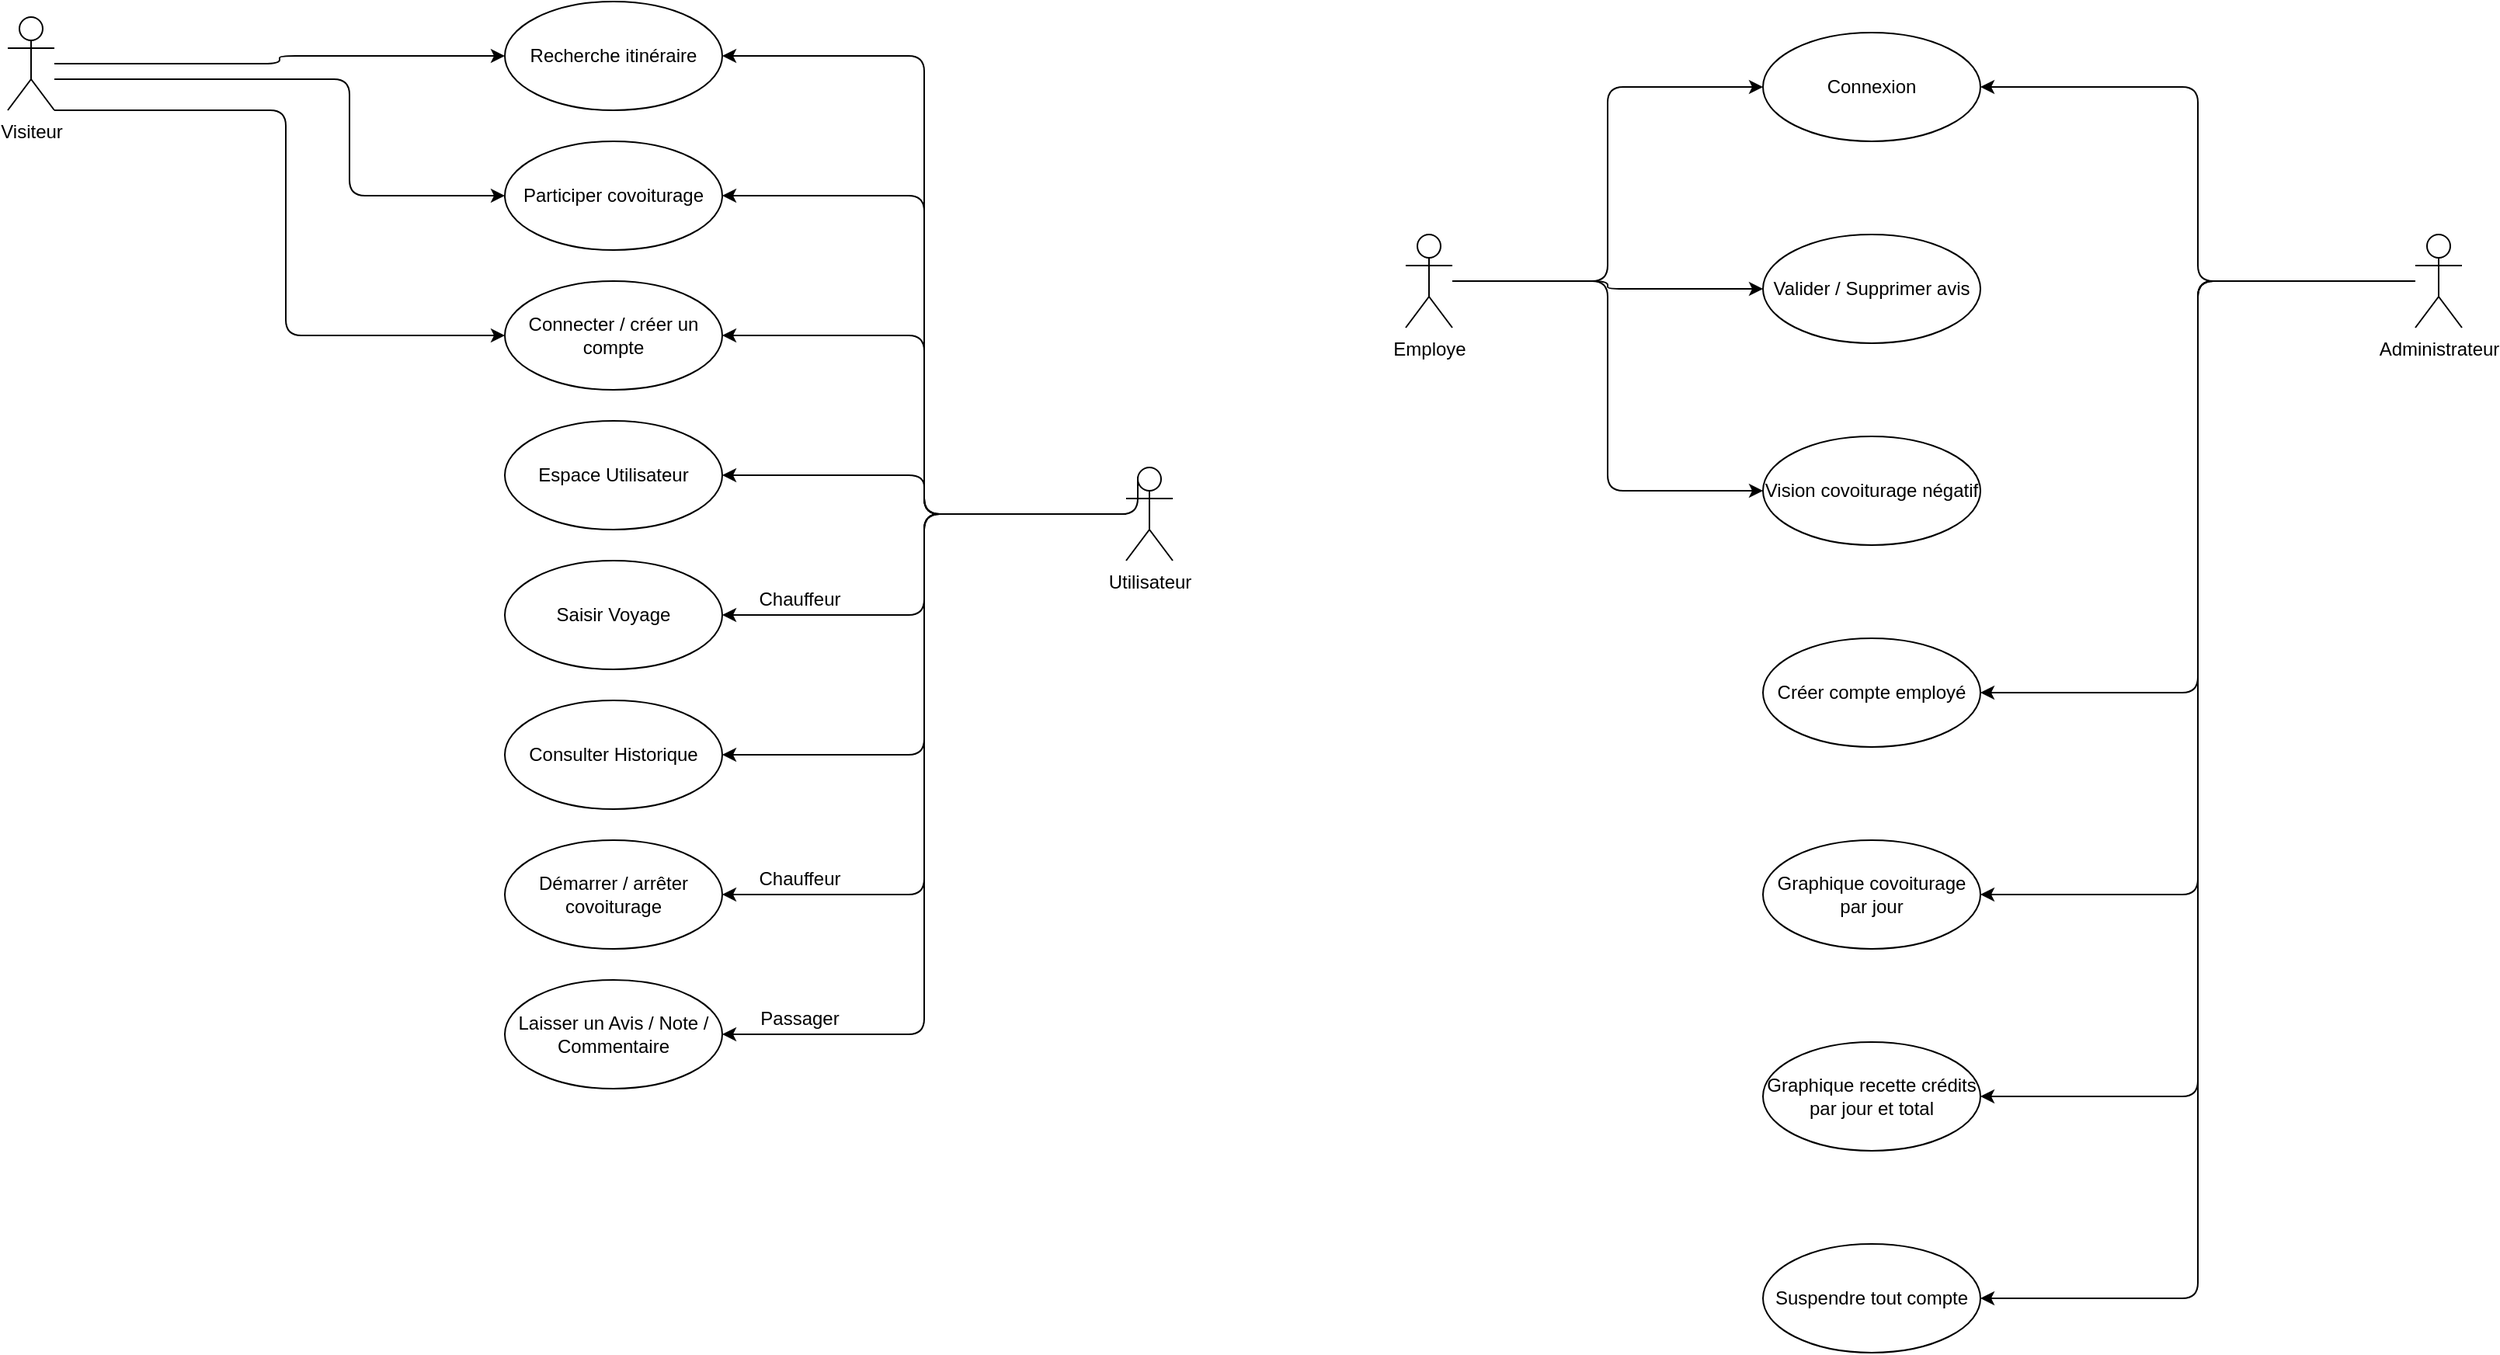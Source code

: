 <mxfile version="27.0.9">
  <diagram name="Page-1" id="wh1ZHQTUyQjFVehHirpH">
    <mxGraphModel dx="1661" dy="973" grid="1" gridSize="10" guides="1" tooltips="1" connect="1" arrows="1" fold="1" page="1" pageScale="1" pageWidth="827" pageHeight="1169" math="0" shadow="0">
      <root>
        <mxCell id="0" />
        <mxCell id="1" parent="0" />
        <mxCell id="jVJAtKLM6IIFhNEzY9in-26" style="edgeStyle=orthogonalEdgeStyle;rounded=1;orthogonalLoop=1;jettySize=auto;html=1;entryX=0;entryY=0.5;entryDx=0;entryDy=0;" edge="1" parent="1" source="jVJAtKLM6IIFhNEzY9in-2" target="jVJAtKLM6IIFhNEzY9in-31">
          <mxGeometry relative="1" as="geometry">
            <mxPoint x="358.5" y="175" as="targetPoint" />
            <Array as="points">
              <mxPoint x="250" y="90" />
              <mxPoint x="250" y="165" />
            </Array>
          </mxGeometry>
        </mxCell>
        <mxCell id="jVJAtKLM6IIFhNEzY9in-27" style="edgeStyle=orthogonalEdgeStyle;rounded=1;orthogonalLoop=1;jettySize=auto;html=1;entryX=0;entryY=0.5;entryDx=0;entryDy=0;" edge="1" parent="1" source="jVJAtKLM6IIFhNEzY9in-2" target="jVJAtKLM6IIFhNEzY9in-34">
          <mxGeometry relative="1" as="geometry">
            <mxPoint x="358" y="255" as="targetPoint" />
            <Array as="points">
              <mxPoint x="209" y="110" />
              <mxPoint x="209" y="255" />
            </Array>
          </mxGeometry>
        </mxCell>
        <mxCell id="jVJAtKLM6IIFhNEzY9in-33" style="edgeStyle=orthogonalEdgeStyle;rounded=1;orthogonalLoop=1;jettySize=auto;html=1;entryX=0;entryY=0.5;entryDx=0;entryDy=0;" edge="1" parent="1" source="jVJAtKLM6IIFhNEzY9in-2" target="jVJAtKLM6IIFhNEzY9in-32">
          <mxGeometry relative="1" as="geometry" />
        </mxCell>
        <mxCell id="jVJAtKLM6IIFhNEzY9in-2" value="Visiteur" style="shape=umlActor;verticalLabelPosition=bottom;verticalAlign=top;html=1;rounded=1;" vertex="1" parent="1">
          <mxGeometry x="30" y="50" width="30" height="60" as="geometry" />
        </mxCell>
        <mxCell id="jVJAtKLM6IIFhNEzY9in-41" style="edgeStyle=orthogonalEdgeStyle;rounded=1;orthogonalLoop=1;jettySize=auto;html=1;entryX=1;entryY=0.5;entryDx=0;entryDy=0;" edge="1" parent="1" source="jVJAtKLM6IIFhNEzY9in-3" target="jVJAtKLM6IIFhNEzY9in-32">
          <mxGeometry relative="1" as="geometry" />
        </mxCell>
        <mxCell id="jVJAtKLM6IIFhNEzY9in-42" style="edgeStyle=orthogonalEdgeStyle;rounded=1;orthogonalLoop=1;jettySize=auto;html=1;entryX=1;entryY=0.5;entryDx=0;entryDy=0;" edge="1" parent="1" source="jVJAtKLM6IIFhNEzY9in-3" target="jVJAtKLM6IIFhNEzY9in-31">
          <mxGeometry relative="1" as="geometry" />
        </mxCell>
        <mxCell id="jVJAtKLM6IIFhNEzY9in-43" style="edgeStyle=orthogonalEdgeStyle;rounded=1;orthogonalLoop=1;jettySize=auto;html=1;entryX=1;entryY=0.5;entryDx=0;entryDy=0;" edge="1" parent="1" source="jVJAtKLM6IIFhNEzY9in-3" target="jVJAtKLM6IIFhNEzY9in-34">
          <mxGeometry relative="1" as="geometry" />
        </mxCell>
        <mxCell id="jVJAtKLM6IIFhNEzY9in-44" style="edgeStyle=orthogonalEdgeStyle;rounded=1;orthogonalLoop=1;jettySize=auto;html=1;exitX=0.25;exitY=0.1;exitDx=0;exitDy=0;exitPerimeter=0;entryX=1;entryY=0.5;entryDx=0;entryDy=0;" edge="1" parent="1" source="jVJAtKLM6IIFhNEzY9in-3" target="jVJAtKLM6IIFhNEzY9in-35">
          <mxGeometry relative="1" as="geometry">
            <Array as="points">
              <mxPoint x="757" y="370" />
              <mxPoint x="620" y="370" />
              <mxPoint x="620" y="345" />
            </Array>
          </mxGeometry>
        </mxCell>
        <mxCell id="jVJAtKLM6IIFhNEzY9in-45" style="edgeStyle=orthogonalEdgeStyle;rounded=1;orthogonalLoop=1;jettySize=auto;html=1;entryX=1;entryY=0.5;entryDx=0;entryDy=0;" edge="1" parent="1" source="jVJAtKLM6IIFhNEzY9in-3" target="jVJAtKLM6IIFhNEzY9in-36">
          <mxGeometry relative="1" as="geometry" />
        </mxCell>
        <mxCell id="jVJAtKLM6IIFhNEzY9in-46" style="edgeStyle=orthogonalEdgeStyle;rounded=1;orthogonalLoop=1;jettySize=auto;html=1;entryX=1;entryY=0.5;entryDx=0;entryDy=0;" edge="1" parent="1" source="jVJAtKLM6IIFhNEzY9in-3" target="jVJAtKLM6IIFhNEzY9in-37">
          <mxGeometry relative="1" as="geometry" />
        </mxCell>
        <mxCell id="jVJAtKLM6IIFhNEzY9in-47" style="edgeStyle=orthogonalEdgeStyle;rounded=1;orthogonalLoop=1;jettySize=auto;html=1;entryX=1;entryY=0.5;entryDx=0;entryDy=0;" edge="1" parent="1" source="jVJAtKLM6IIFhNEzY9in-3" target="jVJAtKLM6IIFhNEzY9in-38">
          <mxGeometry relative="1" as="geometry" />
        </mxCell>
        <mxCell id="jVJAtKLM6IIFhNEzY9in-48" style="edgeStyle=orthogonalEdgeStyle;rounded=1;orthogonalLoop=1;jettySize=auto;html=1;entryX=1;entryY=0.5;entryDx=0;entryDy=0;" edge="1" parent="1" source="jVJAtKLM6IIFhNEzY9in-3" target="jVJAtKLM6IIFhNEzY9in-39">
          <mxGeometry relative="1" as="geometry" />
        </mxCell>
        <mxCell id="jVJAtKLM6IIFhNEzY9in-3" value="Utilisateur" style="shape=umlActor;verticalLabelPosition=bottom;verticalAlign=top;html=1;rounded=1;" vertex="1" parent="1">
          <mxGeometry x="750" y="340" width="30" height="60" as="geometry" />
        </mxCell>
        <mxCell id="jVJAtKLM6IIFhNEzY9in-31" value="Participer covoiturage" style="ellipse;whiteSpace=wrap;html=1;rounded=1;" vertex="1" parent="1">
          <mxGeometry x="350" y="130" width="140" height="70" as="geometry" />
        </mxCell>
        <mxCell id="jVJAtKLM6IIFhNEzY9in-32" value="Recherche itinéraire" style="ellipse;whiteSpace=wrap;html=1;rounded=1;" vertex="1" parent="1">
          <mxGeometry x="350" y="40" width="140" height="70" as="geometry" />
        </mxCell>
        <mxCell id="jVJAtKLM6IIFhNEzY9in-34" value="Connecter / créer un compte" style="ellipse;whiteSpace=wrap;html=1;rounded=1;" vertex="1" parent="1">
          <mxGeometry x="350" y="220" width="140" height="70" as="geometry" />
        </mxCell>
        <mxCell id="jVJAtKLM6IIFhNEzY9in-35" value="Espace Utilisateur" style="ellipse;whiteSpace=wrap;html=1;rounded=1;" vertex="1" parent="1">
          <mxGeometry x="350" y="310" width="140" height="70" as="geometry" />
        </mxCell>
        <mxCell id="jVJAtKLM6IIFhNEzY9in-36" value="Saisir Voyage" style="ellipse;whiteSpace=wrap;html=1;rounded=1;" vertex="1" parent="1">
          <mxGeometry x="350" y="400" width="140" height="70" as="geometry" />
        </mxCell>
        <mxCell id="jVJAtKLM6IIFhNEzY9in-37" value="Consulter Historique" style="ellipse;whiteSpace=wrap;html=1;rounded=1;" vertex="1" parent="1">
          <mxGeometry x="350" y="490" width="140" height="70" as="geometry" />
        </mxCell>
        <mxCell id="jVJAtKLM6IIFhNEzY9in-38" value="Démarrer / arrêter covoiturage" style="ellipse;whiteSpace=wrap;html=1;rounded=1;" vertex="1" parent="1">
          <mxGeometry x="350" y="580" width="140" height="70" as="geometry" />
        </mxCell>
        <mxCell id="jVJAtKLM6IIFhNEzY9in-39" value="Laisser un Avis / Note / Commentaire" style="ellipse;whiteSpace=wrap;html=1;rounded=1;" vertex="1" parent="1">
          <mxGeometry x="350" y="670" width="140" height="70" as="geometry" />
        </mxCell>
        <mxCell id="jVJAtKLM6IIFhNEzY9in-49" value="Chauffeur" style="text;html=1;align=center;verticalAlign=middle;whiteSpace=wrap;rounded=0;" vertex="1" parent="1">
          <mxGeometry x="510" y="590" width="60" height="30" as="geometry" />
        </mxCell>
        <mxCell id="jVJAtKLM6IIFhNEzY9in-50" value="Passager" style="text;html=1;align=center;verticalAlign=middle;whiteSpace=wrap;rounded=0;" vertex="1" parent="1">
          <mxGeometry x="510" y="680" width="60" height="30" as="geometry" />
        </mxCell>
        <mxCell id="jVJAtKLM6IIFhNEzY9in-51" value="Chauffeur" style="text;html=1;align=center;verticalAlign=middle;whiteSpace=wrap;rounded=0;" vertex="1" parent="1">
          <mxGeometry x="510" y="410" width="60" height="30" as="geometry" />
        </mxCell>
        <mxCell id="jVJAtKLM6IIFhNEzY9in-56" style="edgeStyle=orthogonalEdgeStyle;rounded=1;orthogonalLoop=1;jettySize=auto;html=1;entryX=0;entryY=0.5;entryDx=0;entryDy=0;" edge="1" parent="1" source="jVJAtKLM6IIFhNEzY9in-52" target="jVJAtKLM6IIFhNEzY9in-53">
          <mxGeometry relative="1" as="geometry" />
        </mxCell>
        <mxCell id="jVJAtKLM6IIFhNEzY9in-57" style="edgeStyle=orthogonalEdgeStyle;rounded=1;orthogonalLoop=1;jettySize=auto;html=1;entryX=0;entryY=0.5;entryDx=0;entryDy=0;" edge="1" parent="1" source="jVJAtKLM6IIFhNEzY9in-52" target="jVJAtKLM6IIFhNEzY9in-54">
          <mxGeometry relative="1" as="geometry" />
        </mxCell>
        <mxCell id="jVJAtKLM6IIFhNEzY9in-58" style="edgeStyle=orthogonalEdgeStyle;rounded=1;orthogonalLoop=1;jettySize=auto;html=1;entryX=0;entryY=0.5;entryDx=0;entryDy=0;" edge="1" parent="1" source="jVJAtKLM6IIFhNEzY9in-52" target="jVJAtKLM6IIFhNEzY9in-55">
          <mxGeometry relative="1" as="geometry" />
        </mxCell>
        <mxCell id="jVJAtKLM6IIFhNEzY9in-52" value="Employe" style="shape=umlActor;verticalLabelPosition=bottom;verticalAlign=top;html=1;rounded=1;" vertex="1" parent="1">
          <mxGeometry x="930" y="190" width="30" height="60" as="geometry" />
        </mxCell>
        <mxCell id="jVJAtKLM6IIFhNEzY9in-53" value="Connexion" style="ellipse;whiteSpace=wrap;html=1;rounded=1;" vertex="1" parent="1">
          <mxGeometry x="1160" y="60" width="140" height="70" as="geometry" />
        </mxCell>
        <mxCell id="jVJAtKLM6IIFhNEzY9in-54" value="Valider / Supprimer avis" style="ellipse;whiteSpace=wrap;html=1;rounded=1;" vertex="1" parent="1">
          <mxGeometry x="1160" y="190" width="140" height="70" as="geometry" />
        </mxCell>
        <mxCell id="jVJAtKLM6IIFhNEzY9in-55" value="Vision covoiturage négatif" style="ellipse;whiteSpace=wrap;html=1;rounded=1;" vertex="1" parent="1">
          <mxGeometry x="1160" y="320" width="140" height="70" as="geometry" />
        </mxCell>
        <mxCell id="jVJAtKLM6IIFhNEzY9in-60" style="edgeStyle=orthogonalEdgeStyle;rounded=1;orthogonalLoop=1;jettySize=auto;html=1;entryX=1;entryY=0.5;entryDx=0;entryDy=0;" edge="1" parent="1" source="jVJAtKLM6IIFhNEzY9in-59" target="jVJAtKLM6IIFhNEzY9in-53">
          <mxGeometry relative="1" as="geometry" />
        </mxCell>
        <mxCell id="jVJAtKLM6IIFhNEzY9in-62" style="edgeStyle=orthogonalEdgeStyle;rounded=1;orthogonalLoop=1;jettySize=auto;html=1;entryX=1;entryY=0.5;entryDx=0;entryDy=0;" edge="1" parent="1" source="jVJAtKLM6IIFhNEzY9in-59" target="jVJAtKLM6IIFhNEzY9in-61">
          <mxGeometry relative="1" as="geometry" />
        </mxCell>
        <mxCell id="jVJAtKLM6IIFhNEzY9in-64" style="edgeStyle=orthogonalEdgeStyle;rounded=1;orthogonalLoop=1;jettySize=auto;html=1;entryX=1;entryY=0.5;entryDx=0;entryDy=0;" edge="1" parent="1" source="jVJAtKLM6IIFhNEzY9in-59" target="jVJAtKLM6IIFhNEzY9in-63">
          <mxGeometry relative="1" as="geometry" />
        </mxCell>
        <mxCell id="jVJAtKLM6IIFhNEzY9in-66" style="edgeStyle=orthogonalEdgeStyle;rounded=1;orthogonalLoop=1;jettySize=auto;html=1;entryX=1;entryY=0.5;entryDx=0;entryDy=0;" edge="1" parent="1" source="jVJAtKLM6IIFhNEzY9in-59" target="jVJAtKLM6IIFhNEzY9in-65">
          <mxGeometry relative="1" as="geometry" />
        </mxCell>
        <mxCell id="jVJAtKLM6IIFhNEzY9in-68" style="edgeStyle=orthogonalEdgeStyle;rounded=1;orthogonalLoop=1;jettySize=auto;html=1;entryX=1;entryY=0.5;entryDx=0;entryDy=0;" edge="1" parent="1" source="jVJAtKLM6IIFhNEzY9in-59" target="jVJAtKLM6IIFhNEzY9in-67">
          <mxGeometry relative="1" as="geometry" />
        </mxCell>
        <mxCell id="jVJAtKLM6IIFhNEzY9in-59" value="Administrateur" style="shape=umlActor;verticalLabelPosition=bottom;verticalAlign=top;html=1;rounded=1;" vertex="1" parent="1">
          <mxGeometry x="1580" y="190" width="30" height="60" as="geometry" />
        </mxCell>
        <mxCell id="jVJAtKLM6IIFhNEzY9in-61" value="Créer compte employé" style="ellipse;whiteSpace=wrap;html=1;rounded=1;" vertex="1" parent="1">
          <mxGeometry x="1160" y="450" width="140" height="70" as="geometry" />
        </mxCell>
        <mxCell id="jVJAtKLM6IIFhNEzY9in-63" value="Graphique covoiturage par jour" style="ellipse;whiteSpace=wrap;html=1;rounded=1;" vertex="1" parent="1">
          <mxGeometry x="1160" y="580" width="140" height="70" as="geometry" />
        </mxCell>
        <mxCell id="jVJAtKLM6IIFhNEzY9in-65" value="Graphique recette crédits par jour et total" style="ellipse;whiteSpace=wrap;html=1;rounded=1;" vertex="1" parent="1">
          <mxGeometry x="1160" y="710" width="140" height="70" as="geometry" />
        </mxCell>
        <mxCell id="jVJAtKLM6IIFhNEzY9in-67" value="Suspendre tout compte" style="ellipse;whiteSpace=wrap;html=1;rounded=1;" vertex="1" parent="1">
          <mxGeometry x="1160" y="840" width="140" height="70" as="geometry" />
        </mxCell>
      </root>
    </mxGraphModel>
  </diagram>
</mxfile>
